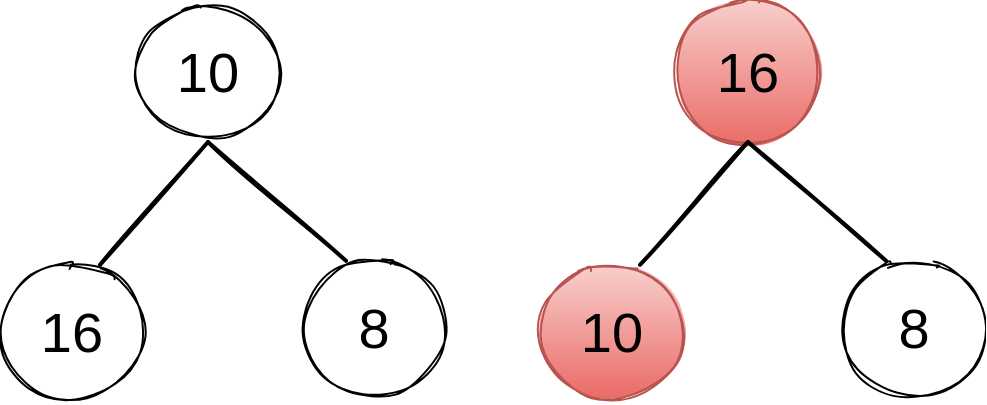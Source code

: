 <mxfile version="17.4.6" type="github">
  <diagram id="_Payd5vH9mOA6zqDJgqV" name="第 1 页">
    <mxGraphModel dx="815" dy="507" grid="1" gridSize="10" guides="1" tooltips="1" connect="1" arrows="1" fold="1" page="1" pageScale="1" pageWidth="827" pageHeight="1169" math="0" shadow="0">
      <root>
        <mxCell id="0" />
        <mxCell id="1" parent="0" />
        <mxCell id="SaEwlk3qELDqx_eeUyvy-8" value="" style="group" vertex="1" connectable="0" parent="1">
          <mxGeometry x="160" y="210" width="221" height="200" as="geometry" />
        </mxCell>
        <mxCell id="SaEwlk3qELDqx_eeUyvy-1" value="&lt;font style=&quot;font-size: 28px&quot;&gt;10&lt;/font&gt;" style="ellipse;whiteSpace=wrap;html=1;aspect=fixed;sketch=1;" vertex="1" parent="SaEwlk3qELDqx_eeUyvy-8">
          <mxGeometry x="68" width="70" height="70" as="geometry" />
        </mxCell>
        <mxCell id="SaEwlk3qELDqx_eeUyvy-2" value="&lt;font style=&quot;font-size: 28px&quot;&gt;16&lt;/font&gt;" style="ellipse;whiteSpace=wrap;html=1;aspect=fixed;sketch=1;" vertex="1" parent="SaEwlk3qELDqx_eeUyvy-8">
          <mxGeometry y="130" width="70" height="70" as="geometry" />
        </mxCell>
        <mxCell id="SaEwlk3qELDqx_eeUyvy-3" value="&lt;span style=&quot;font-size: 28px&quot;&gt;8&lt;/span&gt;" style="ellipse;whiteSpace=wrap;html=1;aspect=fixed;sketch=1;" vertex="1" parent="SaEwlk3qELDqx_eeUyvy-8">
          <mxGeometry x="151" y="128" width="70" height="70" as="geometry" />
        </mxCell>
        <mxCell id="SaEwlk3qELDqx_eeUyvy-6" value="" style="endArrow=none;html=1;rounded=0;fontSize=28;strokeWidth=2;exitX=0.7;exitY=0.02;exitDx=0;exitDy=0;exitPerimeter=0;entryX=0.5;entryY=1;entryDx=0;entryDy=0;sketch=1;" edge="1" parent="SaEwlk3qELDqx_eeUyvy-8" source="SaEwlk3qELDqx_eeUyvy-2" target="SaEwlk3qELDqx_eeUyvy-1">
          <mxGeometry width="50" height="50" relative="1" as="geometry">
            <mxPoint x="48" y="110" as="sourcePoint" />
            <mxPoint x="98" y="60" as="targetPoint" />
          </mxGeometry>
        </mxCell>
        <mxCell id="SaEwlk3qELDqx_eeUyvy-7" value="" style="endArrow=none;html=1;rounded=0;fontSize=28;strokeWidth=2;exitX=0.3;exitY=0.02;exitDx=0;exitDy=0;exitPerimeter=0;sketch=1;" edge="1" parent="SaEwlk3qELDqx_eeUyvy-8" source="SaEwlk3qELDqx_eeUyvy-3">
          <mxGeometry width="50" height="50" relative="1" as="geometry">
            <mxPoint x="168" y="130" as="sourcePoint" />
            <mxPoint x="103" y="70" as="targetPoint" />
          </mxGeometry>
        </mxCell>
        <mxCell id="SaEwlk3qELDqx_eeUyvy-10" value="" style="group" vertex="1" connectable="0" parent="1">
          <mxGeometry x="430" y="210" width="221" height="200" as="geometry" />
        </mxCell>
        <mxCell id="SaEwlk3qELDqx_eeUyvy-11" value="&lt;font style=&quot;font-size: 28px&quot;&gt;16&lt;/font&gt;" style="ellipse;whiteSpace=wrap;html=1;aspect=fixed;sketch=1;fillColor=#f8cecc;gradientColor=#ea6b66;strokeColor=#b85450;" vertex="1" parent="SaEwlk3qELDqx_eeUyvy-10">
          <mxGeometry x="68" width="70" height="70" as="geometry" />
        </mxCell>
        <mxCell id="SaEwlk3qELDqx_eeUyvy-12" value="&lt;font style=&quot;font-size: 28px&quot;&gt;10&lt;/font&gt;" style="ellipse;whiteSpace=wrap;html=1;aspect=fixed;sketch=1;fillColor=#f8cecc;gradientColor=#ea6b66;strokeColor=#b85450;" vertex="1" parent="SaEwlk3qELDqx_eeUyvy-10">
          <mxGeometry y="130" width="70" height="70" as="geometry" />
        </mxCell>
        <mxCell id="SaEwlk3qELDqx_eeUyvy-13" value="&lt;span style=&quot;font-size: 28px&quot;&gt;8&lt;/span&gt;" style="ellipse;whiteSpace=wrap;html=1;aspect=fixed;sketch=1;" vertex="1" parent="SaEwlk3qELDqx_eeUyvy-10">
          <mxGeometry x="151" y="128" width="70" height="70" as="geometry" />
        </mxCell>
        <mxCell id="SaEwlk3qELDqx_eeUyvy-14" value="" style="endArrow=none;html=1;rounded=0;fontSize=28;strokeWidth=2;exitX=0.7;exitY=0.02;exitDx=0;exitDy=0;exitPerimeter=0;entryX=0.5;entryY=1;entryDx=0;entryDy=0;sketch=1;" edge="1" parent="SaEwlk3qELDqx_eeUyvy-10" source="SaEwlk3qELDqx_eeUyvy-12" target="SaEwlk3qELDqx_eeUyvy-11">
          <mxGeometry width="50" height="50" relative="1" as="geometry">
            <mxPoint x="48" y="110" as="sourcePoint" />
            <mxPoint x="98" y="60" as="targetPoint" />
          </mxGeometry>
        </mxCell>
        <mxCell id="SaEwlk3qELDqx_eeUyvy-15" value="" style="endArrow=none;html=1;rounded=0;fontSize=28;strokeWidth=2;exitX=0.3;exitY=0.02;exitDx=0;exitDy=0;exitPerimeter=0;sketch=1;" edge="1" parent="SaEwlk3qELDqx_eeUyvy-10" source="SaEwlk3qELDqx_eeUyvy-13">
          <mxGeometry width="50" height="50" relative="1" as="geometry">
            <mxPoint x="168" y="130" as="sourcePoint" />
            <mxPoint x="103" y="70" as="targetPoint" />
          </mxGeometry>
        </mxCell>
      </root>
    </mxGraphModel>
  </diagram>
</mxfile>
